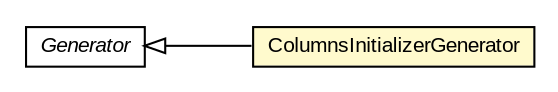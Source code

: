 #!/usr/local/bin/dot
#
# Class diagram 
# Generated by UMLGraph version R5_6-24-gf6e263 (http://www.umlgraph.org/)
#

digraph G {
	edge [fontname="arial",fontsize=10,labelfontname="arial",labelfontsize=10];
	node [fontname="arial",fontsize=10,shape=plaintext];
	nodesep=0.25;
	ranksep=0.5;
	rankdir=LR;
	// com.gwtplatform.carstore.rebind.ColumnsInitializerGenerator
	c198899 [label=<<table title="com.gwtplatform.carstore.rebind.ColumnsInitializerGenerator" border="0" cellborder="1" cellspacing="0" cellpadding="2" port="p" bgcolor="lemonChiffon" href="./ColumnsInitializerGenerator.html">
		<tr><td><table border="0" cellspacing="0" cellpadding="1">
<tr><td align="center" balign="center"> ColumnsInitializerGenerator </td></tr>
		</table></td></tr>
		</table>>, URL="./ColumnsInitializerGenerator.html", fontname="arial", fontcolor="black", fontsize=10.0];
	//com.gwtplatform.carstore.rebind.ColumnsInitializerGenerator extends com.google.gwt.core.ext.Generator
	c198953:p -> c198899:p [dir=back,arrowtail=empty];
	// com.google.gwt.core.ext.Generator
	c198953 [label=<<table title="com.google.gwt.core.ext.Generator" border="0" cellborder="1" cellspacing="0" cellpadding="2" port="p" href="http://google-web-toolkit.googlecode.com/svn/javadoc/latest/com/google/gwt/core/ext/Generator.html">
		<tr><td><table border="0" cellspacing="0" cellpadding="1">
<tr><td align="center" balign="center"><font face="arial italic"> Generator </font></td></tr>
		</table></td></tr>
		</table>>, URL="http://google-web-toolkit.googlecode.com/svn/javadoc/latest/com/google/gwt/core/ext/Generator.html", fontname="arial", fontcolor="black", fontsize=10.0];
}

